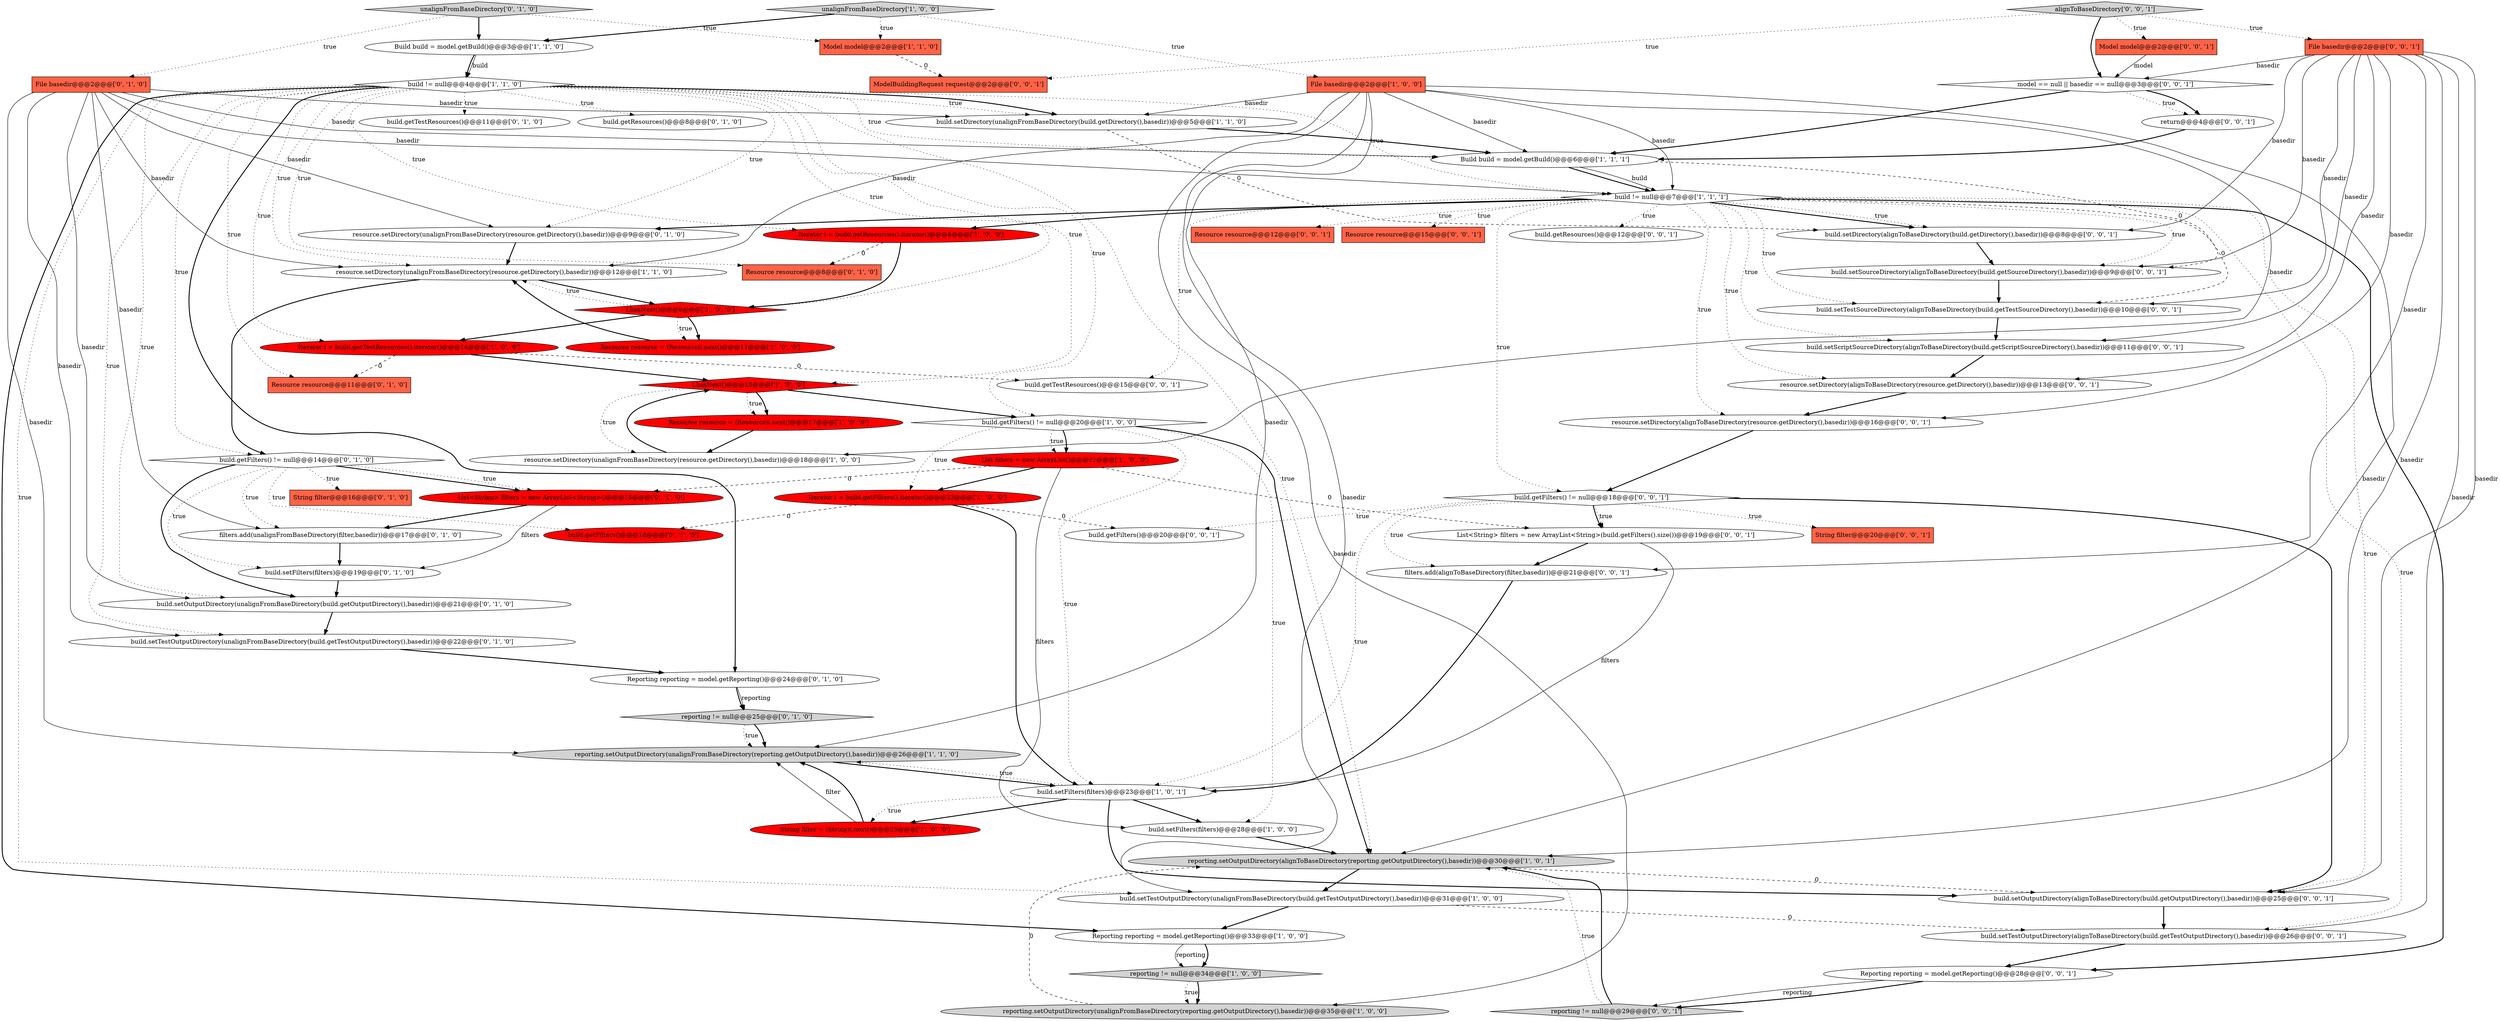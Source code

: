 digraph {
26 [style = filled, label = "resource.setDirectory(unalignFromBaseDirectory(resource.getDirectory(),basedir))@@@12@@@['1', '1', '0']", fillcolor = white, shape = ellipse image = "AAA0AAABBB1BBB"];
30 [style = filled, label = "reporting != null@@@25@@@['0', '1', '0']", fillcolor = lightgray, shape = diamond image = "AAA0AAABBB2BBB"];
67 [style = filled, label = "build.setSourceDirectory(alignToBaseDirectory(build.getSourceDirectory(),basedir))@@@9@@@['0', '0', '1']", fillcolor = white, shape = ellipse image = "AAA0AAABBB3BBB"];
36 [style = filled, label = "resource.setDirectory(unalignFromBaseDirectory(resource.getDirectory(),basedir))@@@9@@@['0', '1', '0']", fillcolor = white, shape = ellipse image = "AAA0AAABBB2BBB"];
43 [style = filled, label = "build.getFilters() != null@@@14@@@['0', '1', '0']", fillcolor = white, shape = diamond image = "AAA0AAABBB2BBB"];
28 [style = filled, label = "Reporting reporting = model.getReporting()@@@24@@@['0', '1', '0']", fillcolor = white, shape = ellipse image = "AAA0AAABBB2BBB"];
11 [style = filled, label = "Model model@@@2@@@['1', '1', '0']", fillcolor = tomato, shape = box image = "AAA0AAABBB1BBB"];
54 [style = filled, label = "File basedir@@@2@@@['0', '0', '1']", fillcolor = tomato, shape = box image = "AAA0AAABBB3BBB"];
13 [style = filled, label = "build.setTestOutputDirectory(unalignFromBaseDirectory(build.getTestOutputDirectory(),basedir))@@@31@@@['1', '0', '0']", fillcolor = white, shape = ellipse image = "AAA0AAABBB1BBB"];
23 [style = filled, label = "build.setFilters(filters)@@@28@@@['1', '0', '0']", fillcolor = white, shape = ellipse image = "AAA0AAABBB1BBB"];
50 [style = filled, label = "build.setDirectory(alignToBaseDirectory(build.getDirectory(),basedir))@@@8@@@['0', '0', '1']", fillcolor = white, shape = ellipse image = "AAA0AAABBB3BBB"];
19 [style = filled, label = "build != null@@@4@@@['1', '1', '0']", fillcolor = white, shape = diamond image = "AAA0AAABBB1BBB"];
25 [style = filled, label = "reporting.setOutputDirectory(alignToBaseDirectory(reporting.getOutputDirectory(),basedir))@@@30@@@['1', '0', '1']", fillcolor = lightgray, shape = ellipse image = "AAA0AAABBB1BBB"];
66 [style = filled, label = "ModelBuildingRequest request@@@2@@@['0', '0', '1']", fillcolor = tomato, shape = box image = "AAA0AAABBB3BBB"];
59 [style = filled, label = "Resource resource@@@12@@@['0', '0', '1']", fillcolor = tomato, shape = box image = "AAA0AAABBB3BBB"];
62 [style = filled, label = "build.getFilters() != null@@@18@@@['0', '0', '1']", fillcolor = white, shape = diamond image = "AAA0AAABBB3BBB"];
32 [style = filled, label = "File basedir@@@2@@@['0', '1', '0']", fillcolor = tomato, shape = box image = "AAA0AAABBB2BBB"];
17 [style = filled, label = "build.setDirectory(unalignFromBaseDirectory(build.getDirectory(),basedir))@@@5@@@['1', '1', '0']", fillcolor = white, shape = ellipse image = "AAA0AAABBB1BBB"];
3 [style = filled, label = "Iterator i = build.getResources().iterator()@@@8@@@['1', '0', '0']", fillcolor = red, shape = ellipse image = "AAA1AAABBB1BBB"];
21 [style = filled, label = "Build build = model.getBuild()@@@3@@@['1', '1', '0']", fillcolor = white, shape = ellipse image = "AAA0AAABBB1BBB"];
55 [style = filled, label = "build.getTestResources()@@@15@@@['0', '0', '1']", fillcolor = white, shape = ellipse image = "AAA0AAABBB3BBB"];
57 [style = filled, label = "build.setScriptSourceDirectory(alignToBaseDirectory(build.getScriptSourceDirectory(),basedir))@@@11@@@['0', '0', '1']", fillcolor = white, shape = ellipse image = "AAA0AAABBB3BBB"];
41 [style = filled, label = "build.setFilters(filters)@@@19@@@['0', '1', '0']", fillcolor = white, shape = ellipse image = "AAA0AAABBB2BBB"];
44 [style = filled, label = "Resource resource@@@8@@@['0', '1', '0']", fillcolor = tomato, shape = box image = "AAA1AAABBB2BBB"];
51 [style = filled, label = "Resource resource@@@15@@@['0', '0', '1']", fillcolor = tomato, shape = box image = "AAA0AAABBB3BBB"];
22 [style = filled, label = "String filter = (String)i.next()@@@25@@@['1', '0', '0']", fillcolor = red, shape = ellipse image = "AAA1AAABBB1BBB"];
37 [style = filled, label = "build.setTestOutputDirectory(unalignFromBaseDirectory(build.getTestOutputDirectory(),basedir))@@@22@@@['0', '1', '0']", fillcolor = white, shape = ellipse image = "AAA0AAABBB2BBB"];
31 [style = filled, label = "filters.add(unalignFromBaseDirectory(filter,basedir))@@@17@@@['0', '1', '0']", fillcolor = white, shape = ellipse image = "AAA0AAABBB2BBB"];
68 [style = filled, label = "build.setTestOutputDirectory(alignToBaseDirectory(build.getTestOutputDirectory(),basedir))@@@26@@@['0', '0', '1']", fillcolor = white, shape = ellipse image = "AAA0AAABBB3BBB"];
47 [style = filled, label = "alignToBaseDirectory['0', '0', '1']", fillcolor = lightgray, shape = diamond image = "AAA0AAABBB3BBB"];
5 [style = filled, label = "Reporting reporting = model.getReporting()@@@33@@@['1', '0', '0']", fillcolor = white, shape = ellipse image = "AAA0AAABBB1BBB"];
2 [style = filled, label = "File basedir@@@2@@@['1', '0', '0']", fillcolor = tomato, shape = box image = "AAA0AAABBB1BBB"];
10 [style = filled, label = "reporting.setOutputDirectory(unalignFromBaseDirectory(reporting.getOutputDirectory(),basedir))@@@26@@@['1', '1', '0']", fillcolor = lightgray, shape = ellipse image = "AAA0AAABBB1BBB"];
4 [style = filled, label = "Resource resource = (Resource)i.next()@@@11@@@['1', '0', '0']", fillcolor = red, shape = ellipse image = "AAA1AAABBB1BBB"];
42 [style = filled, label = "build.getFilters()@@@16@@@['0', '1', '0']", fillcolor = red, shape = ellipse image = "AAA1AAABBB2BBB"];
38 [style = filled, label = "Resource resource@@@11@@@['0', '1', '0']", fillcolor = tomato, shape = box image = "AAA1AAABBB2BBB"];
1 [style = filled, label = "Build build = model.getBuild()@@@6@@@['1', '1', '1']", fillcolor = white, shape = ellipse image = "AAA0AAABBB1BBB"];
14 [style = filled, label = "reporting.setOutputDirectory(unalignFromBaseDirectory(reporting.getOutputDirectory(),basedir))@@@35@@@['1', '0', '0']", fillcolor = lightgray, shape = ellipse image = "AAA0AAABBB1BBB"];
15 [style = filled, label = "unalignFromBaseDirectory['1', '0', '0']", fillcolor = lightgray, shape = diamond image = "AAA0AAABBB1BBB"];
18 [style = filled, label = "reporting != null@@@34@@@['1', '0', '0']", fillcolor = lightgray, shape = diamond image = "AAA0AAABBB1BBB"];
24 [style = filled, label = "build.setFilters(filters)@@@23@@@['1', '0', '1']", fillcolor = white, shape = ellipse image = "AAA0AAABBB1BBB"];
48 [style = filled, label = "build.setOutputDirectory(alignToBaseDirectory(build.getOutputDirectory(),basedir))@@@25@@@['0', '0', '1']", fillcolor = white, shape = ellipse image = "AAA0AAABBB3BBB"];
7 [style = filled, label = "i.hasNext()@@@9@@@['1', '0', '0']", fillcolor = red, shape = diamond image = "AAA1AAABBB1BBB"];
9 [style = filled, label = "Iterator i = build.getFilters().iterator()@@@22@@@['1', '0', '0']", fillcolor = red, shape = ellipse image = "AAA1AAABBB1BBB"];
35 [style = filled, label = "build.setOutputDirectory(unalignFromBaseDirectory(build.getOutputDirectory(),basedir))@@@21@@@['0', '1', '0']", fillcolor = white, shape = ellipse image = "AAA0AAABBB2BBB"];
56 [style = filled, label = "reporting != null@@@29@@@['0', '0', '1']", fillcolor = lightgray, shape = diamond image = "AAA0AAABBB3BBB"];
58 [style = filled, label = "build.getResources()@@@12@@@['0', '0', '1']", fillcolor = white, shape = ellipse image = "AAA0AAABBB3BBB"];
34 [style = filled, label = "String filter@@@16@@@['0', '1', '0']", fillcolor = tomato, shape = box image = "AAA0AAABBB2BBB"];
20 [style = filled, label = "resource.setDirectory(unalignFromBaseDirectory(resource.getDirectory(),basedir))@@@18@@@['1', '0', '0']", fillcolor = white, shape = ellipse image = "AAA0AAABBB1BBB"];
65 [style = filled, label = "build.setTestSourceDirectory(alignToBaseDirectory(build.getTestSourceDirectory(),basedir))@@@10@@@['0', '0', '1']", fillcolor = white, shape = ellipse image = "AAA0AAABBB3BBB"];
12 [style = filled, label = "i.hasNext()@@@15@@@['1', '0', '0']", fillcolor = red, shape = diamond image = "AAA1AAABBB1BBB"];
16 [style = filled, label = "build != null@@@7@@@['1', '1', '1']", fillcolor = white, shape = diamond image = "AAA0AAABBB1BBB"];
39 [style = filled, label = "unalignFromBaseDirectory['0', '1', '0']", fillcolor = lightgray, shape = diamond image = "AAA0AAABBB2BBB"];
46 [style = filled, label = "Reporting reporting = model.getReporting()@@@28@@@['0', '0', '1']", fillcolor = white, shape = ellipse image = "AAA0AAABBB3BBB"];
53 [style = filled, label = "Model model@@@2@@@['0', '0', '1']", fillcolor = tomato, shape = box image = "AAA0AAABBB3BBB"];
64 [style = filled, label = "build.getFilters()@@@20@@@['0', '0', '1']", fillcolor = white, shape = ellipse image = "AAA0AAABBB3BBB"];
45 [style = filled, label = "resource.setDirectory(alignToBaseDirectory(resource.getDirectory(),basedir))@@@16@@@['0', '0', '1']", fillcolor = white, shape = ellipse image = "AAA0AAABBB3BBB"];
69 [style = filled, label = "List<String> filters = new ArrayList<String>(build.getFilters().size())@@@19@@@['0', '0', '1']", fillcolor = white, shape = ellipse image = "AAA0AAABBB3BBB"];
27 [style = filled, label = "build.getFilters() != null@@@20@@@['1', '0', '0']", fillcolor = white, shape = diamond image = "AAA0AAABBB1BBB"];
33 [style = filled, label = "List<String> filters = new ArrayList<String>()@@@15@@@['0', '1', '0']", fillcolor = red, shape = ellipse image = "AAA1AAABBB2BBB"];
29 [style = filled, label = "build.getTestResources()@@@11@@@['0', '1', '0']", fillcolor = white, shape = ellipse image = "AAA0AAABBB2BBB"];
63 [style = filled, label = "String filter@@@20@@@['0', '0', '1']", fillcolor = tomato, shape = box image = "AAA0AAABBB3BBB"];
40 [style = filled, label = "build.getResources()@@@8@@@['0', '1', '0']", fillcolor = white, shape = ellipse image = "AAA0AAABBB2BBB"];
8 [style = filled, label = "Resource resource = (Resource)i.next()@@@17@@@['1', '0', '0']", fillcolor = red, shape = ellipse image = "AAA1AAABBB1BBB"];
61 [style = filled, label = "return@@@4@@@['0', '0', '1']", fillcolor = white, shape = ellipse image = "AAA0AAABBB3BBB"];
0 [style = filled, label = "List filters = new ArrayList()@@@21@@@['1', '0', '0']", fillcolor = red, shape = ellipse image = "AAA1AAABBB1BBB"];
60 [style = filled, label = "filters.add(alignToBaseDirectory(filter,basedir))@@@21@@@['0', '0', '1']", fillcolor = white, shape = ellipse image = "AAA0AAABBB3BBB"];
52 [style = filled, label = "model == null || basedir == null@@@3@@@['0', '0', '1']", fillcolor = white, shape = diamond image = "AAA0AAABBB3BBB"];
49 [style = filled, label = "resource.setDirectory(alignToBaseDirectory(resource.getDirectory(),basedir))@@@13@@@['0', '0', '1']", fillcolor = white, shape = ellipse image = "AAA0AAABBB3BBB"];
6 [style = filled, label = "Iterator i = build.getTestResources().iterator()@@@14@@@['1', '0', '0']", fillcolor = red, shape = ellipse image = "AAA1AAABBB1BBB"];
19->40 [style = dotted, label="true"];
52->1 [style = bold, label=""];
37->28 [style = bold, label=""];
54->65 [style = solid, label="basedir"];
69->60 [style = bold, label=""];
12->8 [style = dotted, label="true"];
15->21 [style = bold, label=""];
17->50 [style = dashed, label="0"];
10->24 [style = bold, label=""];
16->68 [style = dotted, label="true"];
65->57 [style = bold, label=""];
14->25 [style = dashed, label="0"];
39->11 [style = dotted, label="true"];
25->48 [style = dashed, label="0"];
52->61 [style = dotted, label="true"];
27->23 [style = dotted, label="true"];
6->38 [style = dashed, label="0"];
47->53 [style = dotted, label="true"];
9->64 [style = dashed, label="0"];
60->24 [style = bold, label=""];
54->48 [style = solid, label="basedir"];
6->55 [style = dashed, label="0"];
19->5 [style = bold, label=""];
22->10 [style = solid, label="filter"];
2->20 [style = solid, label="basedir"];
21->19 [style = solid, label="build"];
19->44 [style = dotted, label="true"];
0->69 [style = dashed, label="0"];
54->52 [style = solid, label="basedir"];
8->20 [style = bold, label=""];
12->20 [style = dotted, label="true"];
62->64 [style = dotted, label="true"];
43->35 [style = bold, label=""];
35->37 [style = bold, label=""];
27->9 [style = dotted, label="true"];
45->62 [style = bold, label=""];
54->68 [style = solid, label="basedir"];
47->54 [style = dotted, label="true"];
19->28 [style = bold, label=""];
16->58 [style = dotted, label="true"];
19->35 [style = dotted, label="true"];
27->25 [style = bold, label=""];
9->24 [style = bold, label=""];
46->56 [style = solid, label="reporting"];
16->3 [style = bold, label=""];
23->25 [style = bold, label=""];
26->7 [style = bold, label=""];
21->19 [style = bold, label=""];
27->0 [style = bold, label=""];
2->16 [style = solid, label="basedir"];
28->30 [style = bold, label=""];
19->17 [style = dotted, label="true"];
19->38 [style = dotted, label="true"];
61->1 [style = bold, label=""];
15->2 [style = dotted, label="true"];
54->45 [style = solid, label="basedir"];
32->37 [style = solid, label="basedir"];
26->43 [style = bold, label=""];
19->27 [style = dotted, label="true"];
27->24 [style = dotted, label="true"];
56->25 [style = dotted, label="true"];
16->57 [style = dotted, label="true"];
32->36 [style = solid, label="basedir"];
56->25 [style = bold, label=""];
19->36 [style = dotted, label="true"];
19->37 [style = dotted, label="true"];
50->67 [style = bold, label=""];
62->24 [style = dotted, label="true"];
54->60 [style = solid, label="basedir"];
19->29 [style = dotted, label="true"];
2->25 [style = solid, label="basedir"];
3->7 [style = bold, label=""];
1->16 [style = bold, label=""];
19->3 [style = dotted, label="true"];
24->22 [style = dotted, label="true"];
2->13 [style = solid, label="basedir"];
0->33 [style = dashed, label="0"];
7->6 [style = bold, label=""];
54->67 [style = solid, label="basedir"];
13->5 [style = bold, label=""];
31->41 [style = bold, label=""];
43->33 [style = bold, label=""];
30->10 [style = bold, label=""];
62->48 [style = bold, label=""];
16->49 [style = dotted, label="true"];
0->23 [style = solid, label="filters"];
62->60 [style = dotted, label="true"];
19->26 [style = dotted, label="true"];
1->67 [style = dashed, label="0"];
49->45 [style = bold, label=""];
19->1 [style = dotted, label="true"];
16->36 [style = bold, label=""];
46->56 [style = bold, label=""];
17->1 [style = bold, label=""];
9->42 [style = dashed, label="0"];
16->55 [style = dotted, label="true"];
62->63 [style = dotted, label="true"];
52->61 [style = bold, label=""];
54->25 [style = solid, label="basedir"];
30->10 [style = dotted, label="true"];
16->48 [style = dotted, label="true"];
54->57 [style = solid, label="basedir"];
7->26 [style = dotted, label="true"];
19->12 [style = dotted, label="true"];
54->49 [style = solid, label="basedir"];
16->59 [style = dotted, label="true"];
2->17 [style = solid, label="basedir"];
19->17 [style = bold, label=""];
7->4 [style = bold, label=""];
32->16 [style = solid, label="basedir"];
5->18 [style = bold, label=""];
19->7 [style = dotted, label="true"];
62->69 [style = dotted, label="true"];
16->51 [style = dotted, label="true"];
16->62 [style = dotted, label="true"];
16->65 [style = dotted, label="true"];
32->35 [style = solid, label="basedir"];
16->50 [style = bold, label=""];
47->66 [style = dotted, label="true"];
39->21 [style = bold, label=""];
13->68 [style = dashed, label="0"];
2->1 [style = solid, label="basedir"];
12->8 [style = bold, label=""];
5->18 [style = solid, label="reporting"];
48->68 [style = bold, label=""];
19->43 [style = dotted, label="true"];
22->10 [style = bold, label=""];
15->11 [style = dotted, label="true"];
43->33 [style = dotted, label="true"];
32->31 [style = solid, label="basedir"];
32->17 [style = solid, label="basedir"];
47->52 [style = bold, label=""];
62->69 [style = bold, label=""];
12->27 [style = bold, label=""];
2->14 [style = solid, label="basedir"];
24->23 [style = bold, label=""];
41->35 [style = bold, label=""];
6->12 [style = bold, label=""];
16->46 [style = bold, label=""];
0->9 [style = bold, label=""];
19->25 [style = dotted, label="true"];
2->10 [style = solid, label="basedir"];
53->52 [style = solid, label="model"];
68->46 [style = bold, label=""];
16->50 [style = dotted, label="true"];
33->41 [style = solid, label="filters"];
32->26 [style = solid, label="basedir"];
25->13 [style = bold, label=""];
2->26 [style = solid, label="basedir"];
4->26 [style = bold, label=""];
3->44 [style = dashed, label="0"];
19->13 [style = dotted, label="true"];
36->26 [style = bold, label=""];
43->42 [style = dotted, label="true"];
24->22 [style = bold, label=""];
28->30 [style = solid, label="reporting"];
67->65 [style = bold, label=""];
18->14 [style = dotted, label="true"];
43->34 [style = dotted, label="true"];
69->24 [style = solid, label="filters"];
16->45 [style = dotted, label="true"];
54->50 [style = solid, label="basedir"];
24->10 [style = dotted, label="true"];
39->32 [style = dotted, label="true"];
27->0 [style = dotted, label="true"];
32->10 [style = solid, label="basedir"];
32->1 [style = solid, label="basedir"];
7->4 [style = dotted, label="true"];
20->12 [style = bold, label=""];
19->16 [style = dotted, label="true"];
43->41 [style = dotted, label="true"];
33->31 [style = bold, label=""];
43->31 [style = dotted, label="true"];
57->49 [style = bold, label=""];
19->6 [style = dotted, label="true"];
1->16 [style = solid, label="build"];
11->66 [style = dashed, label="0"];
18->14 [style = bold, label=""];
24->48 [style = bold, label=""];
16->65 [style = dashed, label="0"];
16->67 [style = dotted, label="true"];
}
